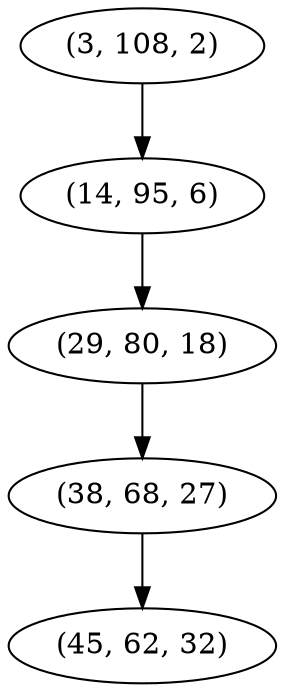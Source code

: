 digraph tree {
    "(3, 108, 2)";
    "(14, 95, 6)";
    "(29, 80, 18)";
    "(38, 68, 27)";
    "(45, 62, 32)";
    "(3, 108, 2)" -> "(14, 95, 6)";
    "(14, 95, 6)" -> "(29, 80, 18)";
    "(29, 80, 18)" -> "(38, 68, 27)";
    "(38, 68, 27)" -> "(45, 62, 32)";
}
